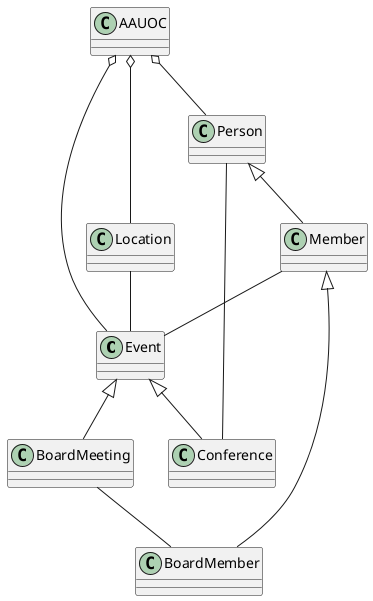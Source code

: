@startuml
class Event {}
class Conference {}
class BoardMeeting {}
Event<|-- Conference
Event<|-- BoardMeeting
class Person {}
class Member {}
class BoardMember {}
Person<|-- Member
Member<|-- BoardMember
class AAUOC {}
class Location {}
AAUOC o-- Event
AAUOC o-- Location
AAUOC o-- Person
Person -- Conference
Location -- Event
Member -- Event
BoardMeeting -- BoardMember

@enduml